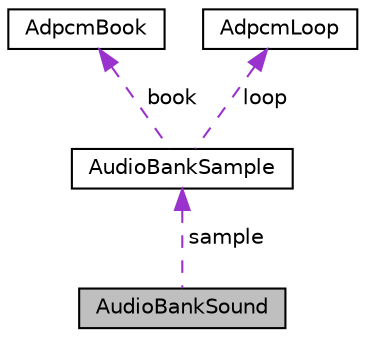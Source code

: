 digraph "AudioBankSound"
{
 // LATEX_PDF_SIZE
  edge [fontname="Helvetica",fontsize="10",labelfontname="Helvetica",labelfontsize="10"];
  node [fontname="Helvetica",fontsize="10",shape=record];
  Node1 [label="AudioBankSound",height=0.2,width=0.4,color="black", fillcolor="grey75", style="filled", fontcolor="black",tooltip=" "];
  Node2 -> Node1 [dir="back",color="darkorchid3",fontsize="10",style="dashed",label=" sample" ,fontname="Helvetica"];
  Node2 [label="AudioBankSample",height=0.2,width=0.4,color="black", fillcolor="white", style="filled",URL="$d3/d6b/structAudioBankSample.html",tooltip=" "];
  Node3 -> Node2 [dir="back",color="darkorchid3",fontsize="10",style="dashed",label=" book" ,fontname="Helvetica"];
  Node3 [label="AdpcmBook",height=0.2,width=0.4,color="black", fillcolor="white", style="filled",URL="$d4/dc1/structAdpcmBook.html",tooltip=" "];
  Node4 -> Node2 [dir="back",color="darkorchid3",fontsize="10",style="dashed",label=" loop" ,fontname="Helvetica"];
  Node4 [label="AdpcmLoop",height=0.2,width=0.4,color="black", fillcolor="white", style="filled",URL="$de/d63/structAdpcmLoop.html",tooltip=" "];
}
